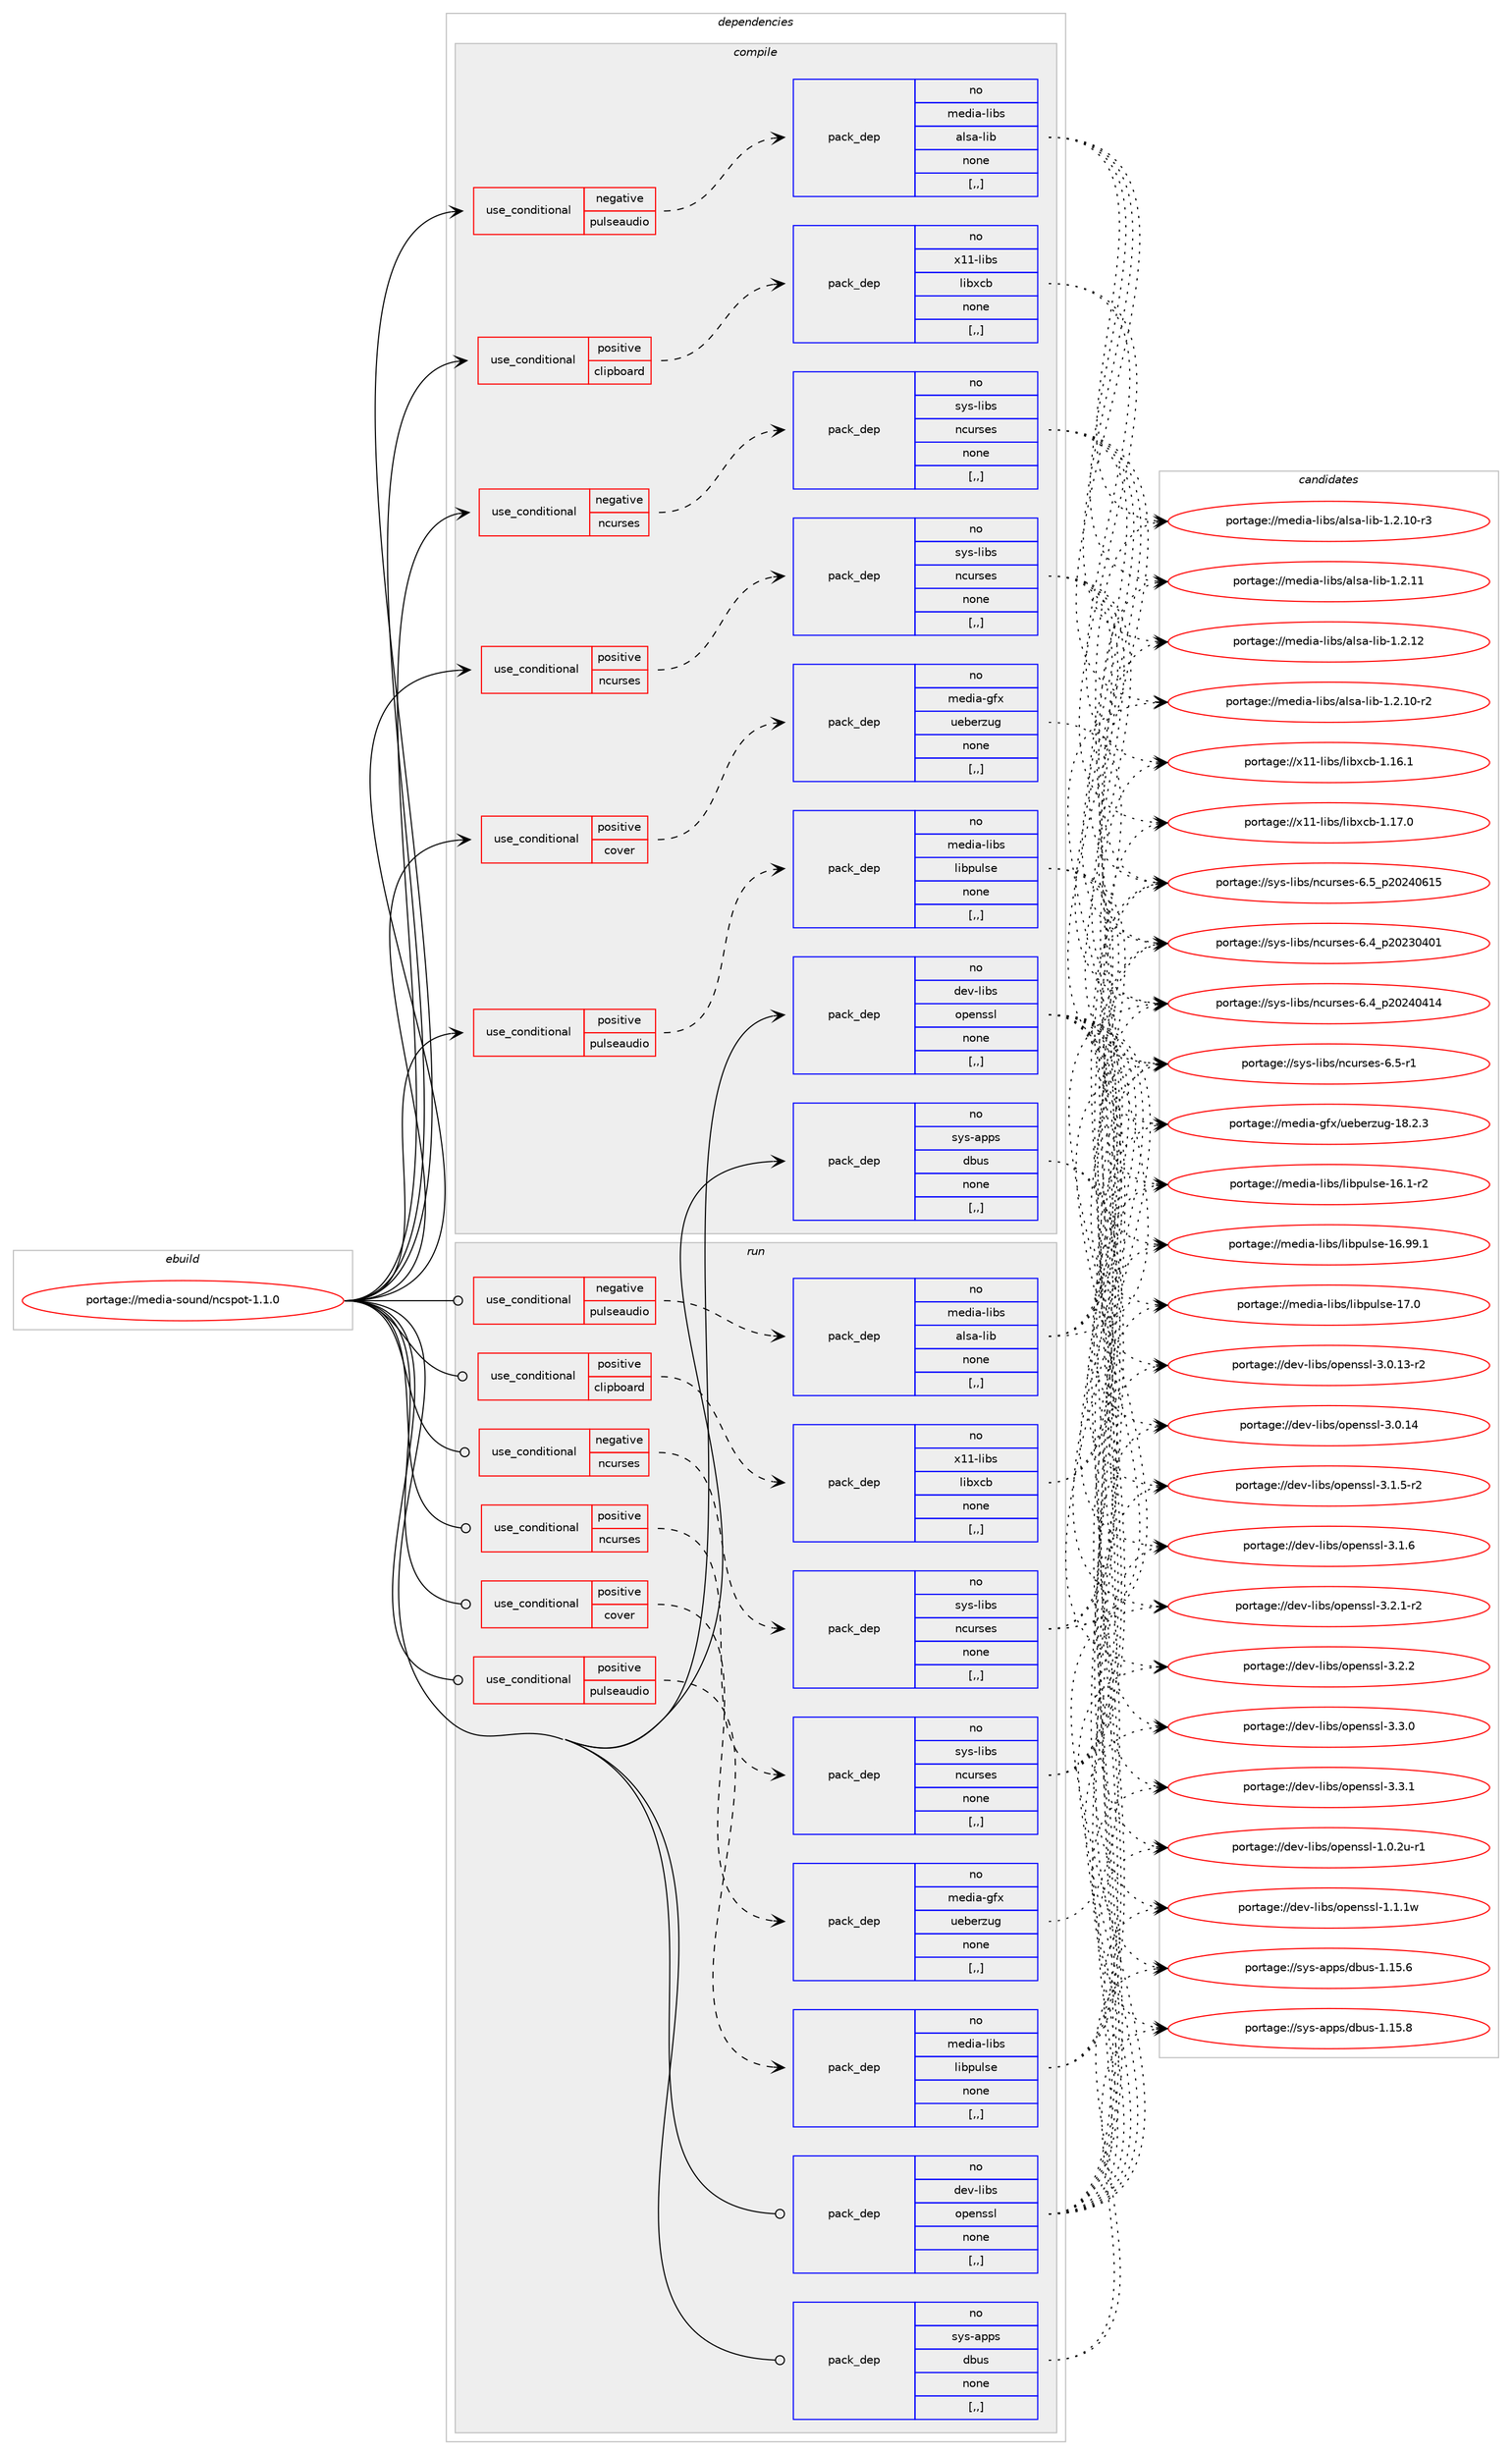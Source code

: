 digraph prolog {

# *************
# Graph options
# *************

newrank=true;
concentrate=true;
compound=true;
graph [rankdir=LR,fontname=Helvetica,fontsize=10,ranksep=1.5];#, ranksep=2.5, nodesep=0.2];
edge  [arrowhead=vee];
node  [fontname=Helvetica,fontsize=10];

# **********
# The ebuild
# **********

subgraph cluster_leftcol {
color=gray;
rank=same;
label=<<i>ebuild</i>>;
id [label="portage://media-sound/ncspot-1.1.0", color=red, width=4, href="../media-sound/ncspot-1.1.0.svg"];
}

# ****************
# The dependencies
# ****************

subgraph cluster_midcol {
color=gray;
label=<<i>dependencies</i>>;
subgraph cluster_compile {
fillcolor="#eeeeee";
style=filled;
label=<<i>compile</i>>;
subgraph cond78974 {
dependency311506 [label=<<TABLE BORDER="0" CELLBORDER="1" CELLSPACING="0" CELLPADDING="4"><TR><TD ROWSPAN="3" CELLPADDING="10">use_conditional</TD></TR><TR><TD>negative</TD></TR><TR><TD>ncurses</TD></TR></TABLE>>, shape=none, color=red];
subgraph pack230127 {
dependency311507 [label=<<TABLE BORDER="0" CELLBORDER="1" CELLSPACING="0" CELLPADDING="4" WIDTH="220"><TR><TD ROWSPAN="6" CELLPADDING="30">pack_dep</TD></TR><TR><TD WIDTH="110">no</TD></TR><TR><TD>sys-libs</TD></TR><TR><TD>ncurses</TD></TR><TR><TD>none</TD></TR><TR><TD>[,,]</TD></TR></TABLE>>, shape=none, color=blue];
}
dependency311506:e -> dependency311507:w [weight=20,style="dashed",arrowhead="vee"];
}
id:e -> dependency311506:w [weight=20,style="solid",arrowhead="vee"];
subgraph cond78975 {
dependency311508 [label=<<TABLE BORDER="0" CELLBORDER="1" CELLSPACING="0" CELLPADDING="4"><TR><TD ROWSPAN="3" CELLPADDING="10">use_conditional</TD></TR><TR><TD>negative</TD></TR><TR><TD>pulseaudio</TD></TR></TABLE>>, shape=none, color=red];
subgraph pack230128 {
dependency311509 [label=<<TABLE BORDER="0" CELLBORDER="1" CELLSPACING="0" CELLPADDING="4" WIDTH="220"><TR><TD ROWSPAN="6" CELLPADDING="30">pack_dep</TD></TR><TR><TD WIDTH="110">no</TD></TR><TR><TD>media-libs</TD></TR><TR><TD>alsa-lib</TD></TR><TR><TD>none</TD></TR><TR><TD>[,,]</TD></TR></TABLE>>, shape=none, color=blue];
}
dependency311508:e -> dependency311509:w [weight=20,style="dashed",arrowhead="vee"];
}
id:e -> dependency311508:w [weight=20,style="solid",arrowhead="vee"];
subgraph cond78976 {
dependency311510 [label=<<TABLE BORDER="0" CELLBORDER="1" CELLSPACING="0" CELLPADDING="4"><TR><TD ROWSPAN="3" CELLPADDING="10">use_conditional</TD></TR><TR><TD>positive</TD></TR><TR><TD>clipboard</TD></TR></TABLE>>, shape=none, color=red];
subgraph pack230129 {
dependency311511 [label=<<TABLE BORDER="0" CELLBORDER="1" CELLSPACING="0" CELLPADDING="4" WIDTH="220"><TR><TD ROWSPAN="6" CELLPADDING="30">pack_dep</TD></TR><TR><TD WIDTH="110">no</TD></TR><TR><TD>x11-libs</TD></TR><TR><TD>libxcb</TD></TR><TR><TD>none</TD></TR><TR><TD>[,,]</TD></TR></TABLE>>, shape=none, color=blue];
}
dependency311510:e -> dependency311511:w [weight=20,style="dashed",arrowhead="vee"];
}
id:e -> dependency311510:w [weight=20,style="solid",arrowhead="vee"];
subgraph cond78977 {
dependency311512 [label=<<TABLE BORDER="0" CELLBORDER="1" CELLSPACING="0" CELLPADDING="4"><TR><TD ROWSPAN="3" CELLPADDING="10">use_conditional</TD></TR><TR><TD>positive</TD></TR><TR><TD>cover</TD></TR></TABLE>>, shape=none, color=red];
subgraph pack230130 {
dependency311513 [label=<<TABLE BORDER="0" CELLBORDER="1" CELLSPACING="0" CELLPADDING="4" WIDTH="220"><TR><TD ROWSPAN="6" CELLPADDING="30">pack_dep</TD></TR><TR><TD WIDTH="110">no</TD></TR><TR><TD>media-gfx</TD></TR><TR><TD>ueberzug</TD></TR><TR><TD>none</TD></TR><TR><TD>[,,]</TD></TR></TABLE>>, shape=none, color=blue];
}
dependency311512:e -> dependency311513:w [weight=20,style="dashed",arrowhead="vee"];
}
id:e -> dependency311512:w [weight=20,style="solid",arrowhead="vee"];
subgraph cond78978 {
dependency311514 [label=<<TABLE BORDER="0" CELLBORDER="1" CELLSPACING="0" CELLPADDING="4"><TR><TD ROWSPAN="3" CELLPADDING="10">use_conditional</TD></TR><TR><TD>positive</TD></TR><TR><TD>ncurses</TD></TR></TABLE>>, shape=none, color=red];
subgraph pack230131 {
dependency311515 [label=<<TABLE BORDER="0" CELLBORDER="1" CELLSPACING="0" CELLPADDING="4" WIDTH="220"><TR><TD ROWSPAN="6" CELLPADDING="30">pack_dep</TD></TR><TR><TD WIDTH="110">no</TD></TR><TR><TD>sys-libs</TD></TR><TR><TD>ncurses</TD></TR><TR><TD>none</TD></TR><TR><TD>[,,]</TD></TR></TABLE>>, shape=none, color=blue];
}
dependency311514:e -> dependency311515:w [weight=20,style="dashed",arrowhead="vee"];
}
id:e -> dependency311514:w [weight=20,style="solid",arrowhead="vee"];
subgraph cond78979 {
dependency311516 [label=<<TABLE BORDER="0" CELLBORDER="1" CELLSPACING="0" CELLPADDING="4"><TR><TD ROWSPAN="3" CELLPADDING="10">use_conditional</TD></TR><TR><TD>positive</TD></TR><TR><TD>pulseaudio</TD></TR></TABLE>>, shape=none, color=red];
subgraph pack230132 {
dependency311517 [label=<<TABLE BORDER="0" CELLBORDER="1" CELLSPACING="0" CELLPADDING="4" WIDTH="220"><TR><TD ROWSPAN="6" CELLPADDING="30">pack_dep</TD></TR><TR><TD WIDTH="110">no</TD></TR><TR><TD>media-libs</TD></TR><TR><TD>libpulse</TD></TR><TR><TD>none</TD></TR><TR><TD>[,,]</TD></TR></TABLE>>, shape=none, color=blue];
}
dependency311516:e -> dependency311517:w [weight=20,style="dashed",arrowhead="vee"];
}
id:e -> dependency311516:w [weight=20,style="solid",arrowhead="vee"];
subgraph pack230133 {
dependency311518 [label=<<TABLE BORDER="0" CELLBORDER="1" CELLSPACING="0" CELLPADDING="4" WIDTH="220"><TR><TD ROWSPAN="6" CELLPADDING="30">pack_dep</TD></TR><TR><TD WIDTH="110">no</TD></TR><TR><TD>dev-libs</TD></TR><TR><TD>openssl</TD></TR><TR><TD>none</TD></TR><TR><TD>[,,]</TD></TR></TABLE>>, shape=none, color=blue];
}
id:e -> dependency311518:w [weight=20,style="solid",arrowhead="vee"];
subgraph pack230134 {
dependency311519 [label=<<TABLE BORDER="0" CELLBORDER="1" CELLSPACING="0" CELLPADDING="4" WIDTH="220"><TR><TD ROWSPAN="6" CELLPADDING="30">pack_dep</TD></TR><TR><TD WIDTH="110">no</TD></TR><TR><TD>sys-apps</TD></TR><TR><TD>dbus</TD></TR><TR><TD>none</TD></TR><TR><TD>[,,]</TD></TR></TABLE>>, shape=none, color=blue];
}
id:e -> dependency311519:w [weight=20,style="solid",arrowhead="vee"];
}
subgraph cluster_compileandrun {
fillcolor="#eeeeee";
style=filled;
label=<<i>compile and run</i>>;
}
subgraph cluster_run {
fillcolor="#eeeeee";
style=filled;
label=<<i>run</i>>;
subgraph cond78980 {
dependency311520 [label=<<TABLE BORDER="0" CELLBORDER="1" CELLSPACING="0" CELLPADDING="4"><TR><TD ROWSPAN="3" CELLPADDING="10">use_conditional</TD></TR><TR><TD>negative</TD></TR><TR><TD>ncurses</TD></TR></TABLE>>, shape=none, color=red];
subgraph pack230135 {
dependency311521 [label=<<TABLE BORDER="0" CELLBORDER="1" CELLSPACING="0" CELLPADDING="4" WIDTH="220"><TR><TD ROWSPAN="6" CELLPADDING="30">pack_dep</TD></TR><TR><TD WIDTH="110">no</TD></TR><TR><TD>sys-libs</TD></TR><TR><TD>ncurses</TD></TR><TR><TD>none</TD></TR><TR><TD>[,,]</TD></TR></TABLE>>, shape=none, color=blue];
}
dependency311520:e -> dependency311521:w [weight=20,style="dashed",arrowhead="vee"];
}
id:e -> dependency311520:w [weight=20,style="solid",arrowhead="odot"];
subgraph cond78981 {
dependency311522 [label=<<TABLE BORDER="0" CELLBORDER="1" CELLSPACING="0" CELLPADDING="4"><TR><TD ROWSPAN="3" CELLPADDING="10">use_conditional</TD></TR><TR><TD>negative</TD></TR><TR><TD>pulseaudio</TD></TR></TABLE>>, shape=none, color=red];
subgraph pack230136 {
dependency311523 [label=<<TABLE BORDER="0" CELLBORDER="1" CELLSPACING="0" CELLPADDING="4" WIDTH="220"><TR><TD ROWSPAN="6" CELLPADDING="30">pack_dep</TD></TR><TR><TD WIDTH="110">no</TD></TR><TR><TD>media-libs</TD></TR><TR><TD>alsa-lib</TD></TR><TR><TD>none</TD></TR><TR><TD>[,,]</TD></TR></TABLE>>, shape=none, color=blue];
}
dependency311522:e -> dependency311523:w [weight=20,style="dashed",arrowhead="vee"];
}
id:e -> dependency311522:w [weight=20,style="solid",arrowhead="odot"];
subgraph cond78982 {
dependency311524 [label=<<TABLE BORDER="0" CELLBORDER="1" CELLSPACING="0" CELLPADDING="4"><TR><TD ROWSPAN="3" CELLPADDING="10">use_conditional</TD></TR><TR><TD>positive</TD></TR><TR><TD>clipboard</TD></TR></TABLE>>, shape=none, color=red];
subgraph pack230137 {
dependency311525 [label=<<TABLE BORDER="0" CELLBORDER="1" CELLSPACING="0" CELLPADDING="4" WIDTH="220"><TR><TD ROWSPAN="6" CELLPADDING="30">pack_dep</TD></TR><TR><TD WIDTH="110">no</TD></TR><TR><TD>x11-libs</TD></TR><TR><TD>libxcb</TD></TR><TR><TD>none</TD></TR><TR><TD>[,,]</TD></TR></TABLE>>, shape=none, color=blue];
}
dependency311524:e -> dependency311525:w [weight=20,style="dashed",arrowhead="vee"];
}
id:e -> dependency311524:w [weight=20,style="solid",arrowhead="odot"];
subgraph cond78983 {
dependency311526 [label=<<TABLE BORDER="0" CELLBORDER="1" CELLSPACING="0" CELLPADDING="4"><TR><TD ROWSPAN="3" CELLPADDING="10">use_conditional</TD></TR><TR><TD>positive</TD></TR><TR><TD>cover</TD></TR></TABLE>>, shape=none, color=red];
subgraph pack230138 {
dependency311527 [label=<<TABLE BORDER="0" CELLBORDER="1" CELLSPACING="0" CELLPADDING="4" WIDTH="220"><TR><TD ROWSPAN="6" CELLPADDING="30">pack_dep</TD></TR><TR><TD WIDTH="110">no</TD></TR><TR><TD>media-gfx</TD></TR><TR><TD>ueberzug</TD></TR><TR><TD>none</TD></TR><TR><TD>[,,]</TD></TR></TABLE>>, shape=none, color=blue];
}
dependency311526:e -> dependency311527:w [weight=20,style="dashed",arrowhead="vee"];
}
id:e -> dependency311526:w [weight=20,style="solid",arrowhead="odot"];
subgraph cond78984 {
dependency311528 [label=<<TABLE BORDER="0" CELLBORDER="1" CELLSPACING="0" CELLPADDING="4"><TR><TD ROWSPAN="3" CELLPADDING="10">use_conditional</TD></TR><TR><TD>positive</TD></TR><TR><TD>ncurses</TD></TR></TABLE>>, shape=none, color=red];
subgraph pack230139 {
dependency311529 [label=<<TABLE BORDER="0" CELLBORDER="1" CELLSPACING="0" CELLPADDING="4" WIDTH="220"><TR><TD ROWSPAN="6" CELLPADDING="30">pack_dep</TD></TR><TR><TD WIDTH="110">no</TD></TR><TR><TD>sys-libs</TD></TR><TR><TD>ncurses</TD></TR><TR><TD>none</TD></TR><TR><TD>[,,]</TD></TR></TABLE>>, shape=none, color=blue];
}
dependency311528:e -> dependency311529:w [weight=20,style="dashed",arrowhead="vee"];
}
id:e -> dependency311528:w [weight=20,style="solid",arrowhead="odot"];
subgraph cond78985 {
dependency311530 [label=<<TABLE BORDER="0" CELLBORDER="1" CELLSPACING="0" CELLPADDING="4"><TR><TD ROWSPAN="3" CELLPADDING="10">use_conditional</TD></TR><TR><TD>positive</TD></TR><TR><TD>pulseaudio</TD></TR></TABLE>>, shape=none, color=red];
subgraph pack230140 {
dependency311531 [label=<<TABLE BORDER="0" CELLBORDER="1" CELLSPACING="0" CELLPADDING="4" WIDTH="220"><TR><TD ROWSPAN="6" CELLPADDING="30">pack_dep</TD></TR><TR><TD WIDTH="110">no</TD></TR><TR><TD>media-libs</TD></TR><TR><TD>libpulse</TD></TR><TR><TD>none</TD></TR><TR><TD>[,,]</TD></TR></TABLE>>, shape=none, color=blue];
}
dependency311530:e -> dependency311531:w [weight=20,style="dashed",arrowhead="vee"];
}
id:e -> dependency311530:w [weight=20,style="solid",arrowhead="odot"];
subgraph pack230141 {
dependency311532 [label=<<TABLE BORDER="0" CELLBORDER="1" CELLSPACING="0" CELLPADDING="4" WIDTH="220"><TR><TD ROWSPAN="6" CELLPADDING="30">pack_dep</TD></TR><TR><TD WIDTH="110">no</TD></TR><TR><TD>dev-libs</TD></TR><TR><TD>openssl</TD></TR><TR><TD>none</TD></TR><TR><TD>[,,]</TD></TR></TABLE>>, shape=none, color=blue];
}
id:e -> dependency311532:w [weight=20,style="solid",arrowhead="odot"];
subgraph pack230142 {
dependency311533 [label=<<TABLE BORDER="0" CELLBORDER="1" CELLSPACING="0" CELLPADDING="4" WIDTH="220"><TR><TD ROWSPAN="6" CELLPADDING="30">pack_dep</TD></TR><TR><TD WIDTH="110">no</TD></TR><TR><TD>sys-apps</TD></TR><TR><TD>dbus</TD></TR><TR><TD>none</TD></TR><TR><TD>[,,]</TD></TR></TABLE>>, shape=none, color=blue];
}
id:e -> dependency311533:w [weight=20,style="solid",arrowhead="odot"];
}
}

# **************
# The candidates
# **************

subgraph cluster_choices {
rank=same;
color=gray;
label=<<i>candidates</i>>;

subgraph choice230127 {
color=black;
nodesep=1;
choice1151211154510810598115471109911711411510111545544652951125048505148524849 [label="portage://sys-libs/ncurses-6.4_p20230401", color=red, width=4,href="../sys-libs/ncurses-6.4_p20230401.svg"];
choice1151211154510810598115471109911711411510111545544652951125048505248524952 [label="portage://sys-libs/ncurses-6.4_p20240414", color=red, width=4,href="../sys-libs/ncurses-6.4_p20240414.svg"];
choice11512111545108105981154711099117114115101115455446534511449 [label="portage://sys-libs/ncurses-6.5-r1", color=red, width=4,href="../sys-libs/ncurses-6.5-r1.svg"];
choice1151211154510810598115471109911711411510111545544653951125048505248544953 [label="portage://sys-libs/ncurses-6.5_p20240615", color=red, width=4,href="../sys-libs/ncurses-6.5_p20240615.svg"];
dependency311507:e -> choice1151211154510810598115471109911711411510111545544652951125048505148524849:w [style=dotted,weight="100"];
dependency311507:e -> choice1151211154510810598115471109911711411510111545544652951125048505248524952:w [style=dotted,weight="100"];
dependency311507:e -> choice11512111545108105981154711099117114115101115455446534511449:w [style=dotted,weight="100"];
dependency311507:e -> choice1151211154510810598115471109911711411510111545544653951125048505248544953:w [style=dotted,weight="100"];
}
subgraph choice230128 {
color=black;
nodesep=1;
choice1091011001059745108105981154797108115974510810598454946504649484511450 [label="portage://media-libs/alsa-lib-1.2.10-r2", color=red, width=4,href="../media-libs/alsa-lib-1.2.10-r2.svg"];
choice1091011001059745108105981154797108115974510810598454946504649484511451 [label="portage://media-libs/alsa-lib-1.2.10-r3", color=red, width=4,href="../media-libs/alsa-lib-1.2.10-r3.svg"];
choice109101100105974510810598115479710811597451081059845494650464949 [label="portage://media-libs/alsa-lib-1.2.11", color=red, width=4,href="../media-libs/alsa-lib-1.2.11.svg"];
choice109101100105974510810598115479710811597451081059845494650464950 [label="portage://media-libs/alsa-lib-1.2.12", color=red, width=4,href="../media-libs/alsa-lib-1.2.12.svg"];
dependency311509:e -> choice1091011001059745108105981154797108115974510810598454946504649484511450:w [style=dotted,weight="100"];
dependency311509:e -> choice1091011001059745108105981154797108115974510810598454946504649484511451:w [style=dotted,weight="100"];
dependency311509:e -> choice109101100105974510810598115479710811597451081059845494650464949:w [style=dotted,weight="100"];
dependency311509:e -> choice109101100105974510810598115479710811597451081059845494650464950:w [style=dotted,weight="100"];
}
subgraph choice230129 {
color=black;
nodesep=1;
choice120494945108105981154710810598120999845494649544649 [label="portage://x11-libs/libxcb-1.16.1", color=red, width=4,href="../x11-libs/libxcb-1.16.1.svg"];
choice120494945108105981154710810598120999845494649554648 [label="portage://x11-libs/libxcb-1.17.0", color=red, width=4,href="../x11-libs/libxcb-1.17.0.svg"];
dependency311511:e -> choice120494945108105981154710810598120999845494649544649:w [style=dotted,weight="100"];
dependency311511:e -> choice120494945108105981154710810598120999845494649554648:w [style=dotted,weight="100"];
}
subgraph choice230130 {
color=black;
nodesep=1;
choice1091011001059745103102120471171019810111412211710345495646504651 [label="portage://media-gfx/ueberzug-18.2.3", color=red, width=4,href="../media-gfx/ueberzug-18.2.3.svg"];
dependency311513:e -> choice1091011001059745103102120471171019810111412211710345495646504651:w [style=dotted,weight="100"];
}
subgraph choice230131 {
color=black;
nodesep=1;
choice1151211154510810598115471109911711411510111545544652951125048505148524849 [label="portage://sys-libs/ncurses-6.4_p20230401", color=red, width=4,href="../sys-libs/ncurses-6.4_p20230401.svg"];
choice1151211154510810598115471109911711411510111545544652951125048505248524952 [label="portage://sys-libs/ncurses-6.4_p20240414", color=red, width=4,href="../sys-libs/ncurses-6.4_p20240414.svg"];
choice11512111545108105981154711099117114115101115455446534511449 [label="portage://sys-libs/ncurses-6.5-r1", color=red, width=4,href="../sys-libs/ncurses-6.5-r1.svg"];
choice1151211154510810598115471109911711411510111545544653951125048505248544953 [label="portage://sys-libs/ncurses-6.5_p20240615", color=red, width=4,href="../sys-libs/ncurses-6.5_p20240615.svg"];
dependency311515:e -> choice1151211154510810598115471109911711411510111545544652951125048505148524849:w [style=dotted,weight="100"];
dependency311515:e -> choice1151211154510810598115471109911711411510111545544652951125048505248524952:w [style=dotted,weight="100"];
dependency311515:e -> choice11512111545108105981154711099117114115101115455446534511449:w [style=dotted,weight="100"];
dependency311515:e -> choice1151211154510810598115471109911711411510111545544653951125048505248544953:w [style=dotted,weight="100"];
}
subgraph choice230132 {
color=black;
nodesep=1;
choice109101100105974510810598115471081059811211710811510145495446494511450 [label="portage://media-libs/libpulse-16.1-r2", color=red, width=4,href="../media-libs/libpulse-16.1-r2.svg"];
choice10910110010597451081059811547108105981121171081151014549544657574649 [label="portage://media-libs/libpulse-16.99.1", color=red, width=4,href="../media-libs/libpulse-16.99.1.svg"];
choice10910110010597451081059811547108105981121171081151014549554648 [label="portage://media-libs/libpulse-17.0", color=red, width=4,href="../media-libs/libpulse-17.0.svg"];
dependency311517:e -> choice109101100105974510810598115471081059811211710811510145495446494511450:w [style=dotted,weight="100"];
dependency311517:e -> choice10910110010597451081059811547108105981121171081151014549544657574649:w [style=dotted,weight="100"];
dependency311517:e -> choice10910110010597451081059811547108105981121171081151014549554648:w [style=dotted,weight="100"];
}
subgraph choice230133 {
color=black;
nodesep=1;
choice1001011184510810598115471111121011101151151084549464846501174511449 [label="portage://dev-libs/openssl-1.0.2u-r1", color=red, width=4,href="../dev-libs/openssl-1.0.2u-r1.svg"];
choice100101118451081059811547111112101110115115108454946494649119 [label="portage://dev-libs/openssl-1.1.1w", color=red, width=4,href="../dev-libs/openssl-1.1.1w.svg"];
choice100101118451081059811547111112101110115115108455146484649514511450 [label="portage://dev-libs/openssl-3.0.13-r2", color=red, width=4,href="../dev-libs/openssl-3.0.13-r2.svg"];
choice10010111845108105981154711111210111011511510845514648464952 [label="portage://dev-libs/openssl-3.0.14", color=red, width=4,href="../dev-libs/openssl-3.0.14.svg"];
choice1001011184510810598115471111121011101151151084551464946534511450 [label="portage://dev-libs/openssl-3.1.5-r2", color=red, width=4,href="../dev-libs/openssl-3.1.5-r2.svg"];
choice100101118451081059811547111112101110115115108455146494654 [label="portage://dev-libs/openssl-3.1.6", color=red, width=4,href="../dev-libs/openssl-3.1.6.svg"];
choice1001011184510810598115471111121011101151151084551465046494511450 [label="portage://dev-libs/openssl-3.2.1-r2", color=red, width=4,href="../dev-libs/openssl-3.2.1-r2.svg"];
choice100101118451081059811547111112101110115115108455146504650 [label="portage://dev-libs/openssl-3.2.2", color=red, width=4,href="../dev-libs/openssl-3.2.2.svg"];
choice100101118451081059811547111112101110115115108455146514648 [label="portage://dev-libs/openssl-3.3.0", color=red, width=4,href="../dev-libs/openssl-3.3.0.svg"];
choice100101118451081059811547111112101110115115108455146514649 [label="portage://dev-libs/openssl-3.3.1", color=red, width=4,href="../dev-libs/openssl-3.3.1.svg"];
dependency311518:e -> choice1001011184510810598115471111121011101151151084549464846501174511449:w [style=dotted,weight="100"];
dependency311518:e -> choice100101118451081059811547111112101110115115108454946494649119:w [style=dotted,weight="100"];
dependency311518:e -> choice100101118451081059811547111112101110115115108455146484649514511450:w [style=dotted,weight="100"];
dependency311518:e -> choice10010111845108105981154711111210111011511510845514648464952:w [style=dotted,weight="100"];
dependency311518:e -> choice1001011184510810598115471111121011101151151084551464946534511450:w [style=dotted,weight="100"];
dependency311518:e -> choice100101118451081059811547111112101110115115108455146494654:w [style=dotted,weight="100"];
dependency311518:e -> choice1001011184510810598115471111121011101151151084551465046494511450:w [style=dotted,weight="100"];
dependency311518:e -> choice100101118451081059811547111112101110115115108455146504650:w [style=dotted,weight="100"];
dependency311518:e -> choice100101118451081059811547111112101110115115108455146514648:w [style=dotted,weight="100"];
dependency311518:e -> choice100101118451081059811547111112101110115115108455146514649:w [style=dotted,weight="100"];
}
subgraph choice230134 {
color=black;
nodesep=1;
choice1151211154597112112115471009811711545494649534654 [label="portage://sys-apps/dbus-1.15.6", color=red, width=4,href="../sys-apps/dbus-1.15.6.svg"];
choice1151211154597112112115471009811711545494649534656 [label="portage://sys-apps/dbus-1.15.8", color=red, width=4,href="../sys-apps/dbus-1.15.8.svg"];
dependency311519:e -> choice1151211154597112112115471009811711545494649534654:w [style=dotted,weight="100"];
dependency311519:e -> choice1151211154597112112115471009811711545494649534656:w [style=dotted,weight="100"];
}
subgraph choice230135 {
color=black;
nodesep=1;
choice1151211154510810598115471109911711411510111545544652951125048505148524849 [label="portage://sys-libs/ncurses-6.4_p20230401", color=red, width=4,href="../sys-libs/ncurses-6.4_p20230401.svg"];
choice1151211154510810598115471109911711411510111545544652951125048505248524952 [label="portage://sys-libs/ncurses-6.4_p20240414", color=red, width=4,href="../sys-libs/ncurses-6.4_p20240414.svg"];
choice11512111545108105981154711099117114115101115455446534511449 [label="portage://sys-libs/ncurses-6.5-r1", color=red, width=4,href="../sys-libs/ncurses-6.5-r1.svg"];
choice1151211154510810598115471109911711411510111545544653951125048505248544953 [label="portage://sys-libs/ncurses-6.5_p20240615", color=red, width=4,href="../sys-libs/ncurses-6.5_p20240615.svg"];
dependency311521:e -> choice1151211154510810598115471109911711411510111545544652951125048505148524849:w [style=dotted,weight="100"];
dependency311521:e -> choice1151211154510810598115471109911711411510111545544652951125048505248524952:w [style=dotted,weight="100"];
dependency311521:e -> choice11512111545108105981154711099117114115101115455446534511449:w [style=dotted,weight="100"];
dependency311521:e -> choice1151211154510810598115471109911711411510111545544653951125048505248544953:w [style=dotted,weight="100"];
}
subgraph choice230136 {
color=black;
nodesep=1;
choice1091011001059745108105981154797108115974510810598454946504649484511450 [label="portage://media-libs/alsa-lib-1.2.10-r2", color=red, width=4,href="../media-libs/alsa-lib-1.2.10-r2.svg"];
choice1091011001059745108105981154797108115974510810598454946504649484511451 [label="portage://media-libs/alsa-lib-1.2.10-r3", color=red, width=4,href="../media-libs/alsa-lib-1.2.10-r3.svg"];
choice109101100105974510810598115479710811597451081059845494650464949 [label="portage://media-libs/alsa-lib-1.2.11", color=red, width=4,href="../media-libs/alsa-lib-1.2.11.svg"];
choice109101100105974510810598115479710811597451081059845494650464950 [label="portage://media-libs/alsa-lib-1.2.12", color=red, width=4,href="../media-libs/alsa-lib-1.2.12.svg"];
dependency311523:e -> choice1091011001059745108105981154797108115974510810598454946504649484511450:w [style=dotted,weight="100"];
dependency311523:e -> choice1091011001059745108105981154797108115974510810598454946504649484511451:w [style=dotted,weight="100"];
dependency311523:e -> choice109101100105974510810598115479710811597451081059845494650464949:w [style=dotted,weight="100"];
dependency311523:e -> choice109101100105974510810598115479710811597451081059845494650464950:w [style=dotted,weight="100"];
}
subgraph choice230137 {
color=black;
nodesep=1;
choice120494945108105981154710810598120999845494649544649 [label="portage://x11-libs/libxcb-1.16.1", color=red, width=4,href="../x11-libs/libxcb-1.16.1.svg"];
choice120494945108105981154710810598120999845494649554648 [label="portage://x11-libs/libxcb-1.17.0", color=red, width=4,href="../x11-libs/libxcb-1.17.0.svg"];
dependency311525:e -> choice120494945108105981154710810598120999845494649544649:w [style=dotted,weight="100"];
dependency311525:e -> choice120494945108105981154710810598120999845494649554648:w [style=dotted,weight="100"];
}
subgraph choice230138 {
color=black;
nodesep=1;
choice1091011001059745103102120471171019810111412211710345495646504651 [label="portage://media-gfx/ueberzug-18.2.3", color=red, width=4,href="../media-gfx/ueberzug-18.2.3.svg"];
dependency311527:e -> choice1091011001059745103102120471171019810111412211710345495646504651:w [style=dotted,weight="100"];
}
subgraph choice230139 {
color=black;
nodesep=1;
choice1151211154510810598115471109911711411510111545544652951125048505148524849 [label="portage://sys-libs/ncurses-6.4_p20230401", color=red, width=4,href="../sys-libs/ncurses-6.4_p20230401.svg"];
choice1151211154510810598115471109911711411510111545544652951125048505248524952 [label="portage://sys-libs/ncurses-6.4_p20240414", color=red, width=4,href="../sys-libs/ncurses-6.4_p20240414.svg"];
choice11512111545108105981154711099117114115101115455446534511449 [label="portage://sys-libs/ncurses-6.5-r1", color=red, width=4,href="../sys-libs/ncurses-6.5-r1.svg"];
choice1151211154510810598115471109911711411510111545544653951125048505248544953 [label="portage://sys-libs/ncurses-6.5_p20240615", color=red, width=4,href="../sys-libs/ncurses-6.5_p20240615.svg"];
dependency311529:e -> choice1151211154510810598115471109911711411510111545544652951125048505148524849:w [style=dotted,weight="100"];
dependency311529:e -> choice1151211154510810598115471109911711411510111545544652951125048505248524952:w [style=dotted,weight="100"];
dependency311529:e -> choice11512111545108105981154711099117114115101115455446534511449:w [style=dotted,weight="100"];
dependency311529:e -> choice1151211154510810598115471109911711411510111545544653951125048505248544953:w [style=dotted,weight="100"];
}
subgraph choice230140 {
color=black;
nodesep=1;
choice109101100105974510810598115471081059811211710811510145495446494511450 [label="portage://media-libs/libpulse-16.1-r2", color=red, width=4,href="../media-libs/libpulse-16.1-r2.svg"];
choice10910110010597451081059811547108105981121171081151014549544657574649 [label="portage://media-libs/libpulse-16.99.1", color=red, width=4,href="../media-libs/libpulse-16.99.1.svg"];
choice10910110010597451081059811547108105981121171081151014549554648 [label="portage://media-libs/libpulse-17.0", color=red, width=4,href="../media-libs/libpulse-17.0.svg"];
dependency311531:e -> choice109101100105974510810598115471081059811211710811510145495446494511450:w [style=dotted,weight="100"];
dependency311531:e -> choice10910110010597451081059811547108105981121171081151014549544657574649:w [style=dotted,weight="100"];
dependency311531:e -> choice10910110010597451081059811547108105981121171081151014549554648:w [style=dotted,weight="100"];
}
subgraph choice230141 {
color=black;
nodesep=1;
choice1001011184510810598115471111121011101151151084549464846501174511449 [label="portage://dev-libs/openssl-1.0.2u-r1", color=red, width=4,href="../dev-libs/openssl-1.0.2u-r1.svg"];
choice100101118451081059811547111112101110115115108454946494649119 [label="portage://dev-libs/openssl-1.1.1w", color=red, width=4,href="../dev-libs/openssl-1.1.1w.svg"];
choice100101118451081059811547111112101110115115108455146484649514511450 [label="portage://dev-libs/openssl-3.0.13-r2", color=red, width=4,href="../dev-libs/openssl-3.0.13-r2.svg"];
choice10010111845108105981154711111210111011511510845514648464952 [label="portage://dev-libs/openssl-3.0.14", color=red, width=4,href="../dev-libs/openssl-3.0.14.svg"];
choice1001011184510810598115471111121011101151151084551464946534511450 [label="portage://dev-libs/openssl-3.1.5-r2", color=red, width=4,href="../dev-libs/openssl-3.1.5-r2.svg"];
choice100101118451081059811547111112101110115115108455146494654 [label="portage://dev-libs/openssl-3.1.6", color=red, width=4,href="../dev-libs/openssl-3.1.6.svg"];
choice1001011184510810598115471111121011101151151084551465046494511450 [label="portage://dev-libs/openssl-3.2.1-r2", color=red, width=4,href="../dev-libs/openssl-3.2.1-r2.svg"];
choice100101118451081059811547111112101110115115108455146504650 [label="portage://dev-libs/openssl-3.2.2", color=red, width=4,href="../dev-libs/openssl-3.2.2.svg"];
choice100101118451081059811547111112101110115115108455146514648 [label="portage://dev-libs/openssl-3.3.0", color=red, width=4,href="../dev-libs/openssl-3.3.0.svg"];
choice100101118451081059811547111112101110115115108455146514649 [label="portage://dev-libs/openssl-3.3.1", color=red, width=4,href="../dev-libs/openssl-3.3.1.svg"];
dependency311532:e -> choice1001011184510810598115471111121011101151151084549464846501174511449:w [style=dotted,weight="100"];
dependency311532:e -> choice100101118451081059811547111112101110115115108454946494649119:w [style=dotted,weight="100"];
dependency311532:e -> choice100101118451081059811547111112101110115115108455146484649514511450:w [style=dotted,weight="100"];
dependency311532:e -> choice10010111845108105981154711111210111011511510845514648464952:w [style=dotted,weight="100"];
dependency311532:e -> choice1001011184510810598115471111121011101151151084551464946534511450:w [style=dotted,weight="100"];
dependency311532:e -> choice100101118451081059811547111112101110115115108455146494654:w [style=dotted,weight="100"];
dependency311532:e -> choice1001011184510810598115471111121011101151151084551465046494511450:w [style=dotted,weight="100"];
dependency311532:e -> choice100101118451081059811547111112101110115115108455146504650:w [style=dotted,weight="100"];
dependency311532:e -> choice100101118451081059811547111112101110115115108455146514648:w [style=dotted,weight="100"];
dependency311532:e -> choice100101118451081059811547111112101110115115108455146514649:w [style=dotted,weight="100"];
}
subgraph choice230142 {
color=black;
nodesep=1;
choice1151211154597112112115471009811711545494649534654 [label="portage://sys-apps/dbus-1.15.6", color=red, width=4,href="../sys-apps/dbus-1.15.6.svg"];
choice1151211154597112112115471009811711545494649534656 [label="portage://sys-apps/dbus-1.15.8", color=red, width=4,href="../sys-apps/dbus-1.15.8.svg"];
dependency311533:e -> choice1151211154597112112115471009811711545494649534654:w [style=dotted,weight="100"];
dependency311533:e -> choice1151211154597112112115471009811711545494649534656:w [style=dotted,weight="100"];
}
}

}
